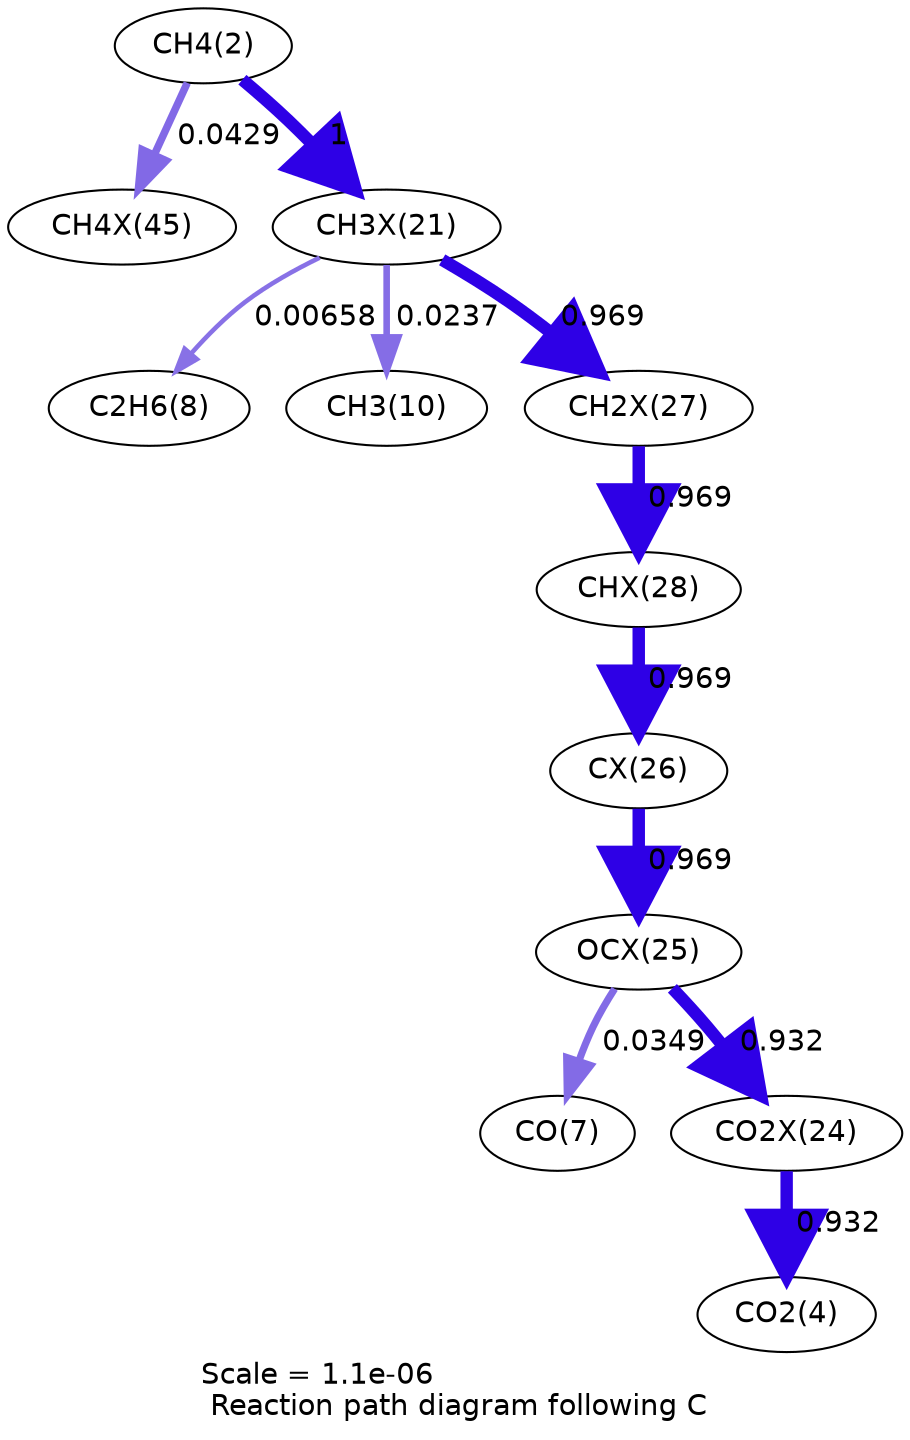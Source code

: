 digraph reaction_paths {
center=1;
s4 -> s33[fontname="Helvetica", penwidth=3.62, arrowsize=1.81, color="0.7, 0.543, 0.9"
, label=" 0.0429"];
s4 -> s25[fontname="Helvetica", penwidth=6, arrowsize=3, color="0.7, 1.5, 0.9"
, label=" 1"];
s25 -> s10[fontname="Helvetica", penwidth=2.21, arrowsize=1.1, color="0.7, 0.507, 0.9"
, label=" 0.00658"];
s25 -> s12[fontname="Helvetica", penwidth=3.17, arrowsize=1.59, color="0.7, 0.524, 0.9"
, label=" 0.0237"];
s25 -> s31[fontname="Helvetica", penwidth=5.98, arrowsize=2.99, color="0.7, 1.47, 0.9"
, label=" 0.969"];
s31 -> s32[fontname="Helvetica", penwidth=5.98, arrowsize=2.99, color="0.7, 1.47, 0.9"
, label=" 0.969"];
s32 -> s30[fontname="Helvetica", penwidth=5.98, arrowsize=2.99, color="0.7, 1.47, 0.9"
, label=" 0.969"];
s30 -> s29[fontname="Helvetica", penwidth=5.98, arrowsize=2.99, color="0.7, 1.47, 0.9"
, label=" 0.969"];
s29 -> s9[fontname="Helvetica", penwidth=3.47, arrowsize=1.73, color="0.7, 0.535, 0.9"
, label=" 0.0349"];
s29 -> s28[fontname="Helvetica", penwidth=5.95, arrowsize=2.97, color="0.7, 1.43, 0.9"
, label=" 0.932"];
s28 -> s6[fontname="Helvetica", penwidth=5.95, arrowsize=2.97, color="0.7, 1.43, 0.9"
, label=" 0.932"];
s4 [ fontname="Helvetica", label="CH4(2)"];
s6 [ fontname="Helvetica", label="CO2(4)"];
s9 [ fontname="Helvetica", label="CO(7)"];
s10 [ fontname="Helvetica", label="C2H6(8)"];
s12 [ fontname="Helvetica", label="CH3(10)"];
s25 [ fontname="Helvetica", label="CH3X(21)"];
s28 [ fontname="Helvetica", label="CO2X(24)"];
s29 [ fontname="Helvetica", label="OCX(25)"];
s30 [ fontname="Helvetica", label="CX(26)"];
s31 [ fontname="Helvetica", label="CH2X(27)"];
s32 [ fontname="Helvetica", label="CHX(28)"];
s33 [ fontname="Helvetica", label="CH4X(45)"];
 label = "Scale = 1.1e-06\l Reaction path diagram following C";
 fontname = "Helvetica";
}
